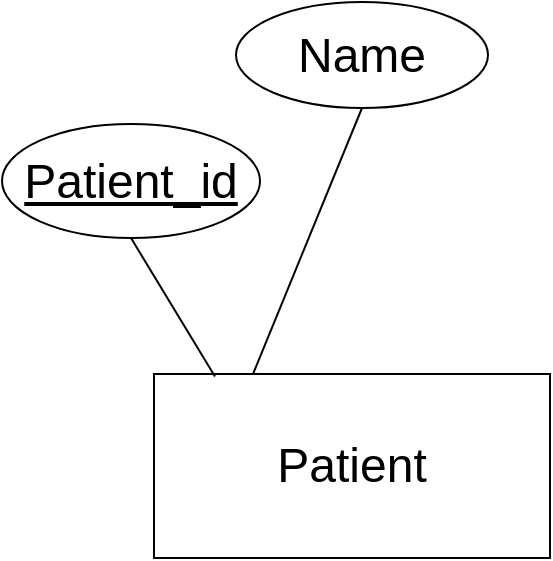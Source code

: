 <mxfile version="20.6.0" type="github">
  <diagram id="FDFtJTZFI4Nm9ofiiGQl" name="Page-1">
    <mxGraphModel dx="1826" dy="816" grid="0" gridSize="10" guides="1" tooltips="1" connect="1" arrows="1" fold="1" page="1" pageScale="1" pageWidth="1169" pageHeight="827" math="0" shadow="0">
      <root>
        <mxCell id="0" />
        <mxCell id="1" parent="0" />
        <mxCell id="jrIbbQbrpgduAfuJvKAY-2" value="&lt;font style=&quot;font-size: 24px;&quot;&gt;Patient&lt;/font&gt;" style="whiteSpace=wrap;html=1;align=center;" vertex="1" parent="1">
          <mxGeometry x="404" y="229" width="198" height="92" as="geometry" />
        </mxCell>
        <mxCell id="jrIbbQbrpgduAfuJvKAY-3" value="Patient_id" style="ellipse;whiteSpace=wrap;html=1;align=center;fontStyle=4;fontSize=24;" vertex="1" parent="1">
          <mxGeometry x="328" y="104" width="129" height="57" as="geometry" />
        </mxCell>
        <mxCell id="jrIbbQbrpgduAfuJvKAY-7" value="" style="endArrow=none;html=1;rounded=0;fontSize=24;exitX=0.154;exitY=0.014;exitDx=0;exitDy=0;exitPerimeter=0;entryX=0.5;entryY=1;entryDx=0;entryDy=0;" edge="1" parent="1" source="jrIbbQbrpgduAfuJvKAY-2" target="jrIbbQbrpgduAfuJvKAY-3">
          <mxGeometry relative="1" as="geometry">
            <mxPoint x="463" y="270" as="sourcePoint" />
            <mxPoint x="409" y="168" as="targetPoint" />
          </mxGeometry>
        </mxCell>
        <mxCell id="jrIbbQbrpgduAfuJvKAY-10" value="Name" style="ellipse;whiteSpace=wrap;html=1;align=center;fontSize=24;" vertex="1" parent="1">
          <mxGeometry x="445" y="43" width="126" height="53" as="geometry" />
        </mxCell>
        <mxCell id="jrIbbQbrpgduAfuJvKAY-11" value="" style="endArrow=none;html=1;rounded=0;fontSize=24;entryX=0.5;entryY=1;entryDx=0;entryDy=0;exitX=0.25;exitY=0;exitDx=0;exitDy=0;" edge="1" parent="1" source="jrIbbQbrpgduAfuJvKAY-2" target="jrIbbQbrpgduAfuJvKAY-10">
          <mxGeometry relative="1" as="geometry">
            <mxPoint x="741" y="300" as="sourcePoint" />
            <mxPoint x="901" y="300" as="targetPoint" />
          </mxGeometry>
        </mxCell>
      </root>
    </mxGraphModel>
  </diagram>
</mxfile>
